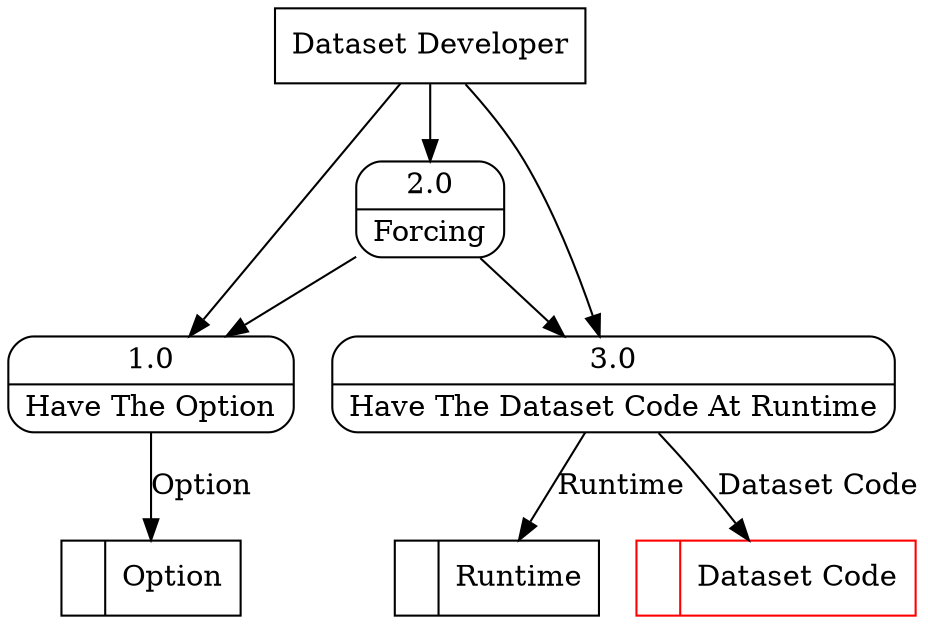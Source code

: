 digraph dfd2{ 
node[shape=record]
200 [label="<f0>  |<f1> Runtime " ];
201 [label="<f0>  |<f1> Option " ];
202 [label="<f0>  |<f1> Dataset Code " color=red];
203 [label="Dataset Developer" shape=box];
204 [label="{<f0> 1.0|<f1> Have The Option }" shape=Mrecord];
205 [label="{<f0> 2.0|<f1> Forcing }" shape=Mrecord];
206 [label="{<f0> 3.0|<f1> Have The Dataset Code At Runtime }" shape=Mrecord];
203 -> 204
203 -> 205
203 -> 206
204 -> 201 [label="Option"]
205 -> 204
205 -> 206
206 -> 202 [label="Dataset Code"]
206 -> 200 [label="Runtime"]
}
